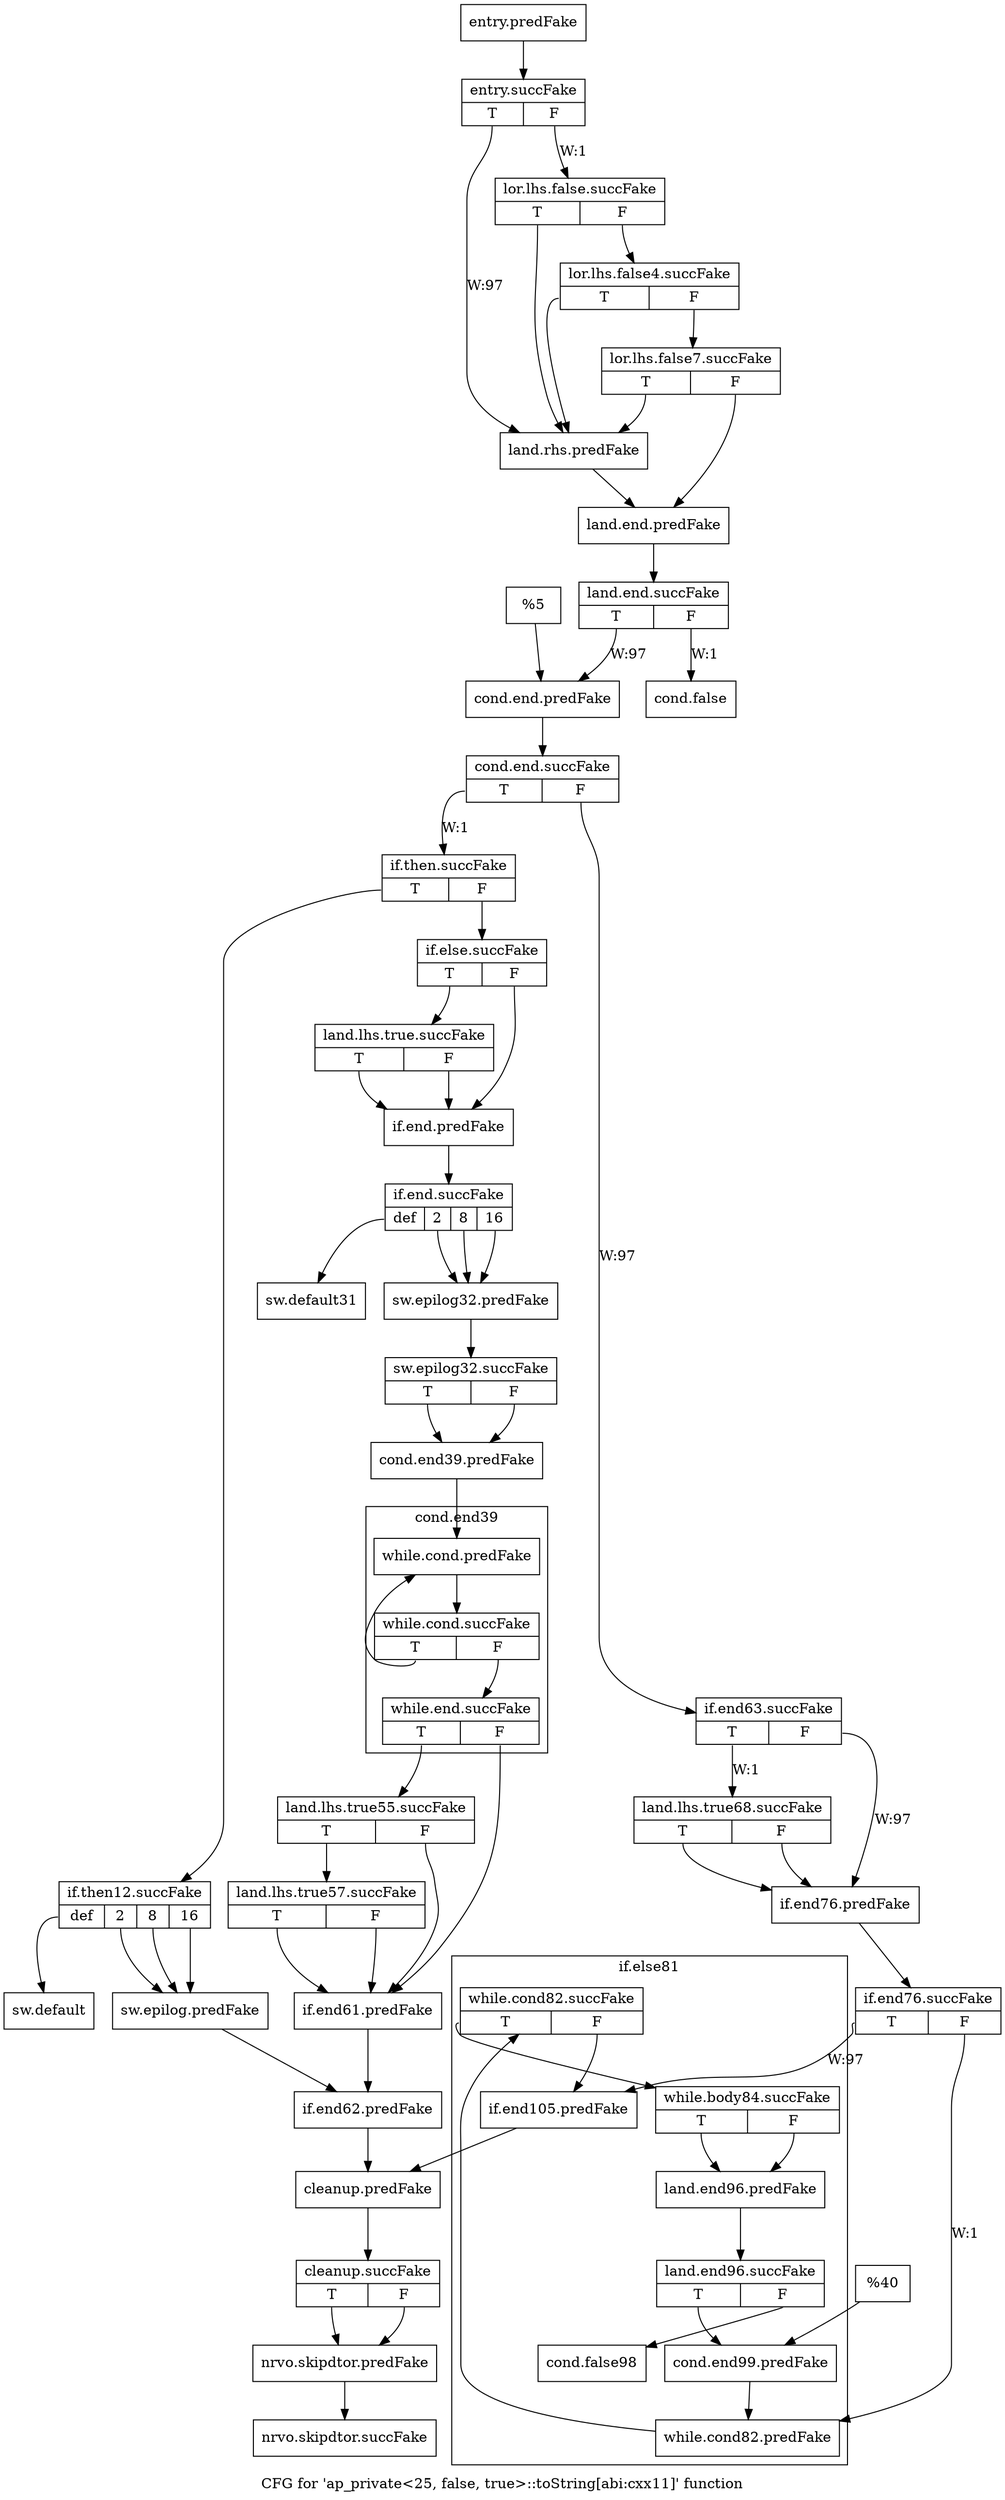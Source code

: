 digraph "CFG for 'ap_private\<25, false, true\>::toString[abi:cxx11]' function" {
	label="CFG for 'ap_private\<25, false, true\>::toString[abi:cxx11]' function";

	Node0x3be8630 [shape=record,filename="",linenumber="",label="{entry.predFake}"];
	Node0x3be8630 -> Node0x3bfad40[ callList="" memoryops="" filename="/tools/Xilinx/Vitis_HLS/2022.1/include/etc/ap_private.h" execusionnum="96"];
	Node0x3bfad40 [shape=record,filename="/tools/Xilinx/Vitis_HLS/2022.1/include/etc/ap_private.h",linenumber="3129",label="{entry.succFake|{<s0>T|<s1>F}}"];
	Node0x3bfad40:s0 -> Node0x3b65a80[label="W:97"];
	Node0x3bfad40:s1 -> Node0x3e90730[label="W:1" callList="" memoryops="" filename="/tools/Xilinx/Vitis_HLS/2022.1/include/etc/ap_private.h" execusionnum="0"];
	Node0x3e90730 [shape=record,filename="/tools/Xilinx/Vitis_HLS/2022.1/include/etc/ap_private.h",linenumber="3129",label="{lor.lhs.false.succFake|{<s0>T|<s1>F}}"];
	Node0x3e90730:s0 -> Node0x3b65a80;
	Node0x3e90730:s1 -> Node0x3e90e30[ callList="" memoryops="" filename="/tools/Xilinx/Vitis_HLS/2022.1/include/etc/ap_private.h" execusionnum="0"];
	Node0x3e90e30 [shape=record,filename="/tools/Xilinx/Vitis_HLS/2022.1/include/etc/ap_private.h",linenumber="3129",label="{lor.lhs.false4.succFake|{<s0>T|<s1>F}}"];
	Node0x3e90e30:s0 -> Node0x3b65a80;
	Node0x3e90e30:s1 -> Node0x3e90eb0[ callList="" memoryops="" filename="/tools/Xilinx/Vitis_HLS/2022.1/include/etc/ap_private.h" execusionnum="0"];
	Node0x3e90eb0 [shape=record,filename="/tools/Xilinx/Vitis_HLS/2022.1/include/etc/ap_private.h",linenumber="3129",label="{lor.lhs.false7.succFake|{<s0>T|<s1>F}}"];
	Node0x3e90eb0:s0 -> Node0x3b65a80;
	Node0x3e90eb0:s1 -> Node0x3b65ad0;
	Node0x3b65a80 [shape=record,filename="",linenumber="",label="{land.rhs.predFake}"];
	Node0x3b65a80 -> Node0x3b65ad0[ callList="" memoryops="" filename="" execusionnum="96"];
	Node0x3b65ad0 [shape=record,filename="/tools/Xilinx/Vitis_HLS/2022.1/include/etc/ap_private.h",linenumber="3129",label="{land.end.predFake}"];
	Node0x3b65ad0 -> Node0x3e91120[ callList="" memoryops="" filename="/tools/Xilinx/Vitis_HLS/2022.1/include/etc/ap_private.h" execusionnum="96"];
	Node0x3e91120 [shape=record,filename="/tools/Xilinx/Vitis_HLS/2022.1/include/etc/ap_private.h",linenumber="3129",label="{land.end.succFake|{<s0>T|<s1>F}}"];
	Node0x3e91120:s0 -> Node0x3b65c10[label="W:97" callList="" memoryops="" filename="/tools/Xilinx/Vitis_HLS/2022.1/include/etc/ap_private.h" execusionnum="96"];
	Node0x3e91120:s1 -> Node0x3b65b70[label="W:1"];
	Node0x3b65b70 [shape=record,filename="/tools/Xilinx/Vitis_HLS/2022.1/include/etc/ap_private.h",linenumber="3129",label="{cond.false}"];
	Node0x3b65bc0 [shape=record,filename="/tools/Xilinx/Vitis_HLS/2022.1/include/etc/ap_private.h",linenumber="3129",label="{%5}"];
	Node0x3b65bc0 -> Node0x3b65c10;
	Node0x3b65c10 [shape=record,filename="/tools/Xilinx/Vitis_HLS/2022.1/include/etc/ap_private.h",linenumber="3133",label="{cond.end.predFake}"];
	Node0x3b65c10 -> Node0x3e912e0[ callList="" memoryops="" filename="/tools/Xilinx/Vitis_HLS/2022.1/include/etc/ap_private.h" execusionnum="96"];
	Node0x3e912e0 [shape=record,filename="/tools/Xilinx/Vitis_HLS/2022.1/include/etc/ap_private.h",linenumber="3134",label="{cond.end.succFake|{<s0>T|<s1>F}}"];
	Node0x3e912e0:s0 -> Node0x3e913f0[label="W:1" callList="" memoryops="" filename="/tools/Xilinx/Vitis_HLS/2022.1/include/etc/ap_private.h" execusionnum="0"];
	Node0x3e912e0:s1 -> Node0x3e922e0[label="W:97" callList="" memoryops="" filename="/tools/Xilinx/Vitis_HLS/2022.1/include/etc/ap_private.h" execusionnum="96"];
	Node0x3e913f0 [shape=record,filename="/tools/Xilinx/Vitis_HLS/2022.1/include/etc/ap_private.h",linenumber="3140",label="{if.then.succFake|{<s0>T|<s1>F}}"];
	Node0x3e913f0:s0 -> Node0x3e914d0[ callList="" memoryops="" filename="/tools/Xilinx/Vitis_HLS/2022.1/include/etc/ap_private.h" execusionnum="0"];
	Node0x3e913f0:s1 -> Node0x3e91660[ callList="" memoryops="" filename="/tools/Xilinx/Vitis_HLS/2022.1/include/etc/ap_private.h" execusionnum="0"];
	Node0x3e914d0 [shape=record,filename="/tools/Xilinx/Vitis_HLS/2022.1/include/etc/ap_private.h",linenumber="3143",label="{if.then12.succFake|{<s0>def|<s1>2|<s2>8|<s3>16}}"];
	Node0x3e914d0:s0 -> Node0x3b65df0;
	Node0x3e914d0:s1 -> Node0x3b65e40[ callList="" memoryops="" filename="/tools/Xilinx/Vitis_HLS/2022.1/include/etc/ap_private.h" execusionnum="0"];
	Node0x3e914d0:s2 -> Node0x3b65e40[ callList="" memoryops="" filename="/tools/Xilinx/Vitis_HLS/2022.1/include/etc/ap_private.h" execusionnum="0"];
	Node0x3e914d0:s3 -> Node0x3b65e40[ callList="" memoryops="" filename="/tools/Xilinx/Vitis_HLS/2022.1/include/etc/ap_private.h" execusionnum="0"];
	Node0x3b65df0 [shape=record,filename="/tools/Xilinx/Vitis_HLS/2022.1/include/etc/ap_private.h",linenumber="3154",label="{sw.default}"];
	Node0x3b65e40 [shape=record,filename="/tools/Xilinx/Vitis_HLS/2022.1/include/etc/ap_private.h",linenumber="3156",label="{sw.epilog.predFake}"];
	Node0x3b65e40 -> Node0x3b66480[ callList="" memoryops="" filename="/tools/Xilinx/Vitis_HLS/2022.1/include/etc/ap_private.h" execusionnum="0"];
	Node0x3e91660 [shape=record,filename="/tools/Xilinx/Vitis_HLS/2022.1/include/etc/ap_private.h",linenumber="3160",label="{if.else.succFake|{<s0>T|<s1>F}}"];
	Node0x3e91660:s0 -> Node0x3e91770[ callList="" memoryops="" filename="/tools/Xilinx/Vitis_HLS/2022.1/include/etc/ap_private.h" execusionnum="0"];
	Node0x3e91660:s1 -> Node0x3b65f80;
	Node0x3e91770 [shape=record,filename="/tools/Xilinx/Vitis_HLS/2022.1/include/etc/ap_private.h",linenumber="3160",label="{land.lhs.true.succFake|{<s0>T|<s1>F}}"];
	Node0x3e91770:s0 -> Node0x3b65f80[ callList="" memoryops="" filename="/tools/Xilinx/Vitis_HLS/2022.1/include/etc/ap_private.h" execusionnum="0"];
	Node0x3e91770:s1 -> Node0x3b65f80;
	Node0x3b65f80 [shape=record,filename="/tools/Xilinx/Vitis_HLS/2022.1/include/etc/ap_private.h",linenumber="3170",label="{if.end.predFake}"];
	Node0x3b65f80 -> Node0x3e91930[ callList="" memoryops="" filename="/tools/Xilinx/Vitis_HLS/2022.1/include/etc/ap_private.h" execusionnum="0"];
	Node0x3e91930 [shape=record,filename="/tools/Xilinx/Vitis_HLS/2022.1/include/etc/ap_private.h",linenumber="3170",label="{if.end.succFake|{<s0>def|<s1>2|<s2>8|<s3>16}}"];
	Node0x3e91930:s0 -> Node0x3b660c0;
	Node0x3e91930:s1 -> Node0x3b66110[ callList="" memoryops="" filename="/tools/Xilinx/Vitis_HLS/2022.1/include/etc/ap_private.h" execusionnum="0"];
	Node0x3e91930:s2 -> Node0x3b66110[ callList="" memoryops="" filename="/tools/Xilinx/Vitis_HLS/2022.1/include/etc/ap_private.h" execusionnum="0"];
	Node0x3e91930:s3 -> Node0x3b66110[ callList="" memoryops="" filename="/tools/Xilinx/Vitis_HLS/2022.1/include/etc/ap_private.h" execusionnum="0"];
	Node0x3b660c0 [shape=record,filename="/tools/Xilinx/Vitis_HLS/2022.1/include/etc/ap_private.h",linenumber="3181",label="{sw.default31}"];
	Node0x3b66110 [shape=record,filename="/tools/Xilinx/Vitis_HLS/2022.1/include/etc/ap_private.h",linenumber="3183",label="{sw.epilog32.predFake}"];
	Node0x3b66110 -> Node0x3e91ac0[ callList="" memoryops="" filename="/tools/Xilinx/Vitis_HLS/2022.1/include/etc/ap_private.h" execusionnum="0"];
	Node0x3e91ac0 [shape=record,filename="/tools/Xilinx/Vitis_HLS/2022.1/include/etc/ap_private.h",linenumber="3186",label="{sw.epilog32.succFake|{<s0>T|<s1>F}}"];
	Node0x3e91ac0:s0 -> Node0x3b66200[ callList="" memoryops="" filename="/tools/Xilinx/Vitis_HLS/2022.1/include/etc/ap_private.h" execusionnum="0"];
	Node0x3e91ac0:s1 -> Node0x3b66200[ callList="" memoryops="" filename="/tools/Xilinx/Vitis_HLS/2022.1/include/etc/ap_private.h" execusionnum="0"];
	Node0x3b66200 [shape=record,filename="/tools/Xilinx/Vitis_HLS/2022.1/include/etc/ap_private.h",linenumber="3186",label="{cond.end39.predFake}"];
	Node0x3b66200 -> Node0x3b66250[ callList="" memoryops="" filename="/tools/Xilinx/Vitis_HLS/2022.1/include/etc/ap_private.h" execusionnum="0"];
	Node0x3e91ea0 [shape=record,filename="/tools/Xilinx/Vitis_HLS/2022.1/include/etc/ap_private.h",linenumber="3199",label="{while.end.succFake|{<s0>T|<s1>F}}"];
	Node0x3e91ea0:s0 -> Node0x3e91f80[ callList="" memoryops="" filename="/tools/Xilinx/Vitis_HLS/2022.1/include/etc/ap_private.h" execusionnum="0"];
	Node0x3e91ea0:s1 -> Node0x3b66430;
	Node0x3e91f80 [shape=record,filename="/tools/Xilinx/Vitis_HLS/2022.1/include/etc/ap_private.h",linenumber="3199",label="{land.lhs.true55.succFake|{<s0>T|<s1>F}}"];
	Node0x3e91f80:s0 -> Node0x3e92060[ callList="" memoryops="" filename="/tools/Xilinx/Vitis_HLS/2022.1/include/etc/ap_private.h" execusionnum="0"];
	Node0x3e91f80:s1 -> Node0x3b66430;
	Node0x3e92060 [shape=record,filename="/tools/Xilinx/Vitis_HLS/2022.1/include/etc/ap_private.h",linenumber="3199",label="{land.lhs.true57.succFake|{<s0>T|<s1>F}}"];
	Node0x3e92060:s0 -> Node0x3b66430[ callList="" memoryops="_ZZNK10ap_privateILi25ELb0ELb1EE8toStringB5cxx11EhbE6digits_read:3200" filename="/tools/Xilinx/Vitis_HLS/2022.1/include/etc/ap_private.h" execusionnum="0"];
	Node0x3e92060:s1 -> Node0x3b66430;
	Node0x3b66430 [shape=record,filename="",linenumber="",label="{if.end61.predFake}"];
	Node0x3b66430 -> Node0x3b66480[ callList="" memoryops="" filename="" execusionnum="0"];
	Node0x3b66480 [shape=record,filename="/tools/Xilinx/Vitis_HLS/2022.1/include/etc/ap_private.h",linenumber="3202",label="{if.end62.predFake}"];
	Node0x3b66480 -> Node0x3b669d0[ callList="" memoryops="" filename="/tools/Xilinx/Vitis_HLS/2022.1/include/etc/ap_private.h" execusionnum="0"];
	Node0x3e922e0 [shape=record,filename="/tools/Xilinx/Vitis_HLS/2022.1/include/etc/ap_private.h",linenumber="3209",label="{if.end63.succFake|{<s0>T|<s1>F}}"];
	Node0x3e922e0:s0 -> Node0x3e923f0[label="W:1" callList="" memoryops="" filename="/tools/Xilinx/Vitis_HLS/2022.1/include/etc/ap_private.h" execusionnum="0"];
	Node0x3e922e0:s1 -> Node0x3b665c0[label="W:97"];
	Node0x3e923f0 [shape=record,filename="/tools/Xilinx/Vitis_HLS/2022.1/include/etc/ap_private.h",linenumber="3209",label="{land.lhs.true68.succFake|{<s0>T|<s1>F}}"];
	Node0x3e923f0:s0 -> Node0x3b665c0[ callList="" memoryops="" filename="/tools/Xilinx/Vitis_HLS/2022.1/include/etc/ap_private.h" execusionnum="0"];
	Node0x3e923f0:s1 -> Node0x3b665c0;
	Node0x3b665c0 [shape=record,filename="/tools/Xilinx/Vitis_HLS/2022.1/include/etc/ap_private.h",linenumber="3218",label="{if.end76.predFake}"];
	Node0x3b665c0 -> Node0x3e92580[ callList="" memoryops="" filename="/tools/Xilinx/Vitis_HLS/2022.1/include/etc/ap_private.h" execusionnum="96"];
	Node0x3e92580 [shape=record,filename="/tools/Xilinx/Vitis_HLS/2022.1/include/etc/ap_private.h",linenumber="3218",label="{if.end76.succFake|{<s0>T|<s1>F}}"];
	Node0x3e92580:s0 -> Node0x3b66980[label="W:97" callList="" memoryops="" filename="/tools/Xilinx/Vitis_HLS/2022.1/include/etc/ap_private.h" execusionnum="96"];
	Node0x3e92580:s1 -> Node0x3b666b0[label="W:1" callList="" memoryops="" filename="/tools/Xilinx/Vitis_HLS/2022.1/include/etc/ap_private.h" execusionnum="0"];
	Node0x3b66840 [shape=record,filename="/tools/Xilinx/Vitis_HLS/2022.1/include/etc/ap_private.h",linenumber="3225",label="{cond.false98}"];
	Node0x3b66890 [shape=record,filename="/tools/Xilinx/Vitis_HLS/2022.1/include/etc/ap_private.h",linenumber="3225",label="{%40}"];
	Node0x3b66890 -> Node0x3b668e0;
	Node0x3b66980 [shape=record,filename="/tools/Xilinx/Vitis_HLS/2022.1/include/etc/ap_private.h",linenumber="3229",label="{if.end105.predFake}"];
	Node0x3b66980 -> Node0x3b669d0[ callList="" memoryops="" filename="/tools/Xilinx/Vitis_HLS/2022.1/include/etc/ap_private.h" execusionnum="0"];
	Node0x3b669d0 [shape=record,filename="/tools/Xilinx/Vitis_HLS/2022.1/include/etc/ap_private.h",linenumber="3231",label="{cleanup.predFake}"];
	Node0x3b669d0 -> Node0x3bfa9c0[ callList="" memoryops="" filename="/tools/Xilinx/Vitis_HLS/2022.1/include/etc/ap_private.h" execusionnum="0"];
	Node0x3bfa9c0 [shape=record,filename="/tools/Xilinx/Vitis_HLS/2022.1/include/etc/ap_private.h",linenumber="3231",label="{cleanup.succFake|{<s0>T|<s1>F}}"];
	Node0x3bfa9c0:s0 -> Node0x3b66a70;
	Node0x3bfa9c0:s1 -> Node0x3b66a70[ callList="" memoryops="" filename="/tools/Xilinx/Vitis_HLS/2022.1/include/etc/ap_private.h" execusionnum="0"];
	Node0x3b66a70 [shape=record,filename="/tools/Xilinx/Vitis_HLS/2022.1/include/etc/ap_private.h",linenumber="3231",label="{nrvo.skipdtor.predFake}"];
	Node0x3b66a70 -> Node0x3bfab50[ callList="" memoryops="" filename="/tools/Xilinx/Vitis_HLS/2022.1/include/etc/ap_private.h" execusionnum="0"];
	Node0x3bfab50 [shape=record,filename="/tools/Xilinx/Vitis_HLS/2022.1/include/etc/ap_private.h",linenumber="3231",label="{nrvo.skipdtor.succFake}"];
subgraph cluster_0 {
	label="cond.end39";
	tripcount="0";
	invocationtime="-1";

	Node0x3b66250 [shape=record,filename="/tools/Xilinx/Vitis_HLS/2022.1/include/etc/ap_private.h",linenumber="3191",label="{while.cond.predFake}"];
	Node0x3b66250 -> Node0x3e91d90[ callList="" memoryops="" filename="/tools/Xilinx/Vitis_HLS/2022.1/include/etc/ap_private.h" execusionnum="0"];
	Node0x3e91d90 [shape=record,filename="/tools/Xilinx/Vitis_HLS/2022.1/include/etc/ap_private.h",linenumber="3191",label="{while.cond.succFake|{<s0>T|<s1>F}}"];
	Node0x3e91d90:s0 -> Node0x3b66250[ callList="" memoryops="_ZZNK10ap_privateILi25ELb0ELb1EE8toStringB5cxx11EhbE6digits_read:3193" filename="/tools/Xilinx/Vitis_HLS/2022.1/include/etc/ap_private.h" execusionnum="0"];
	Node0x3e91d90:s1 -> Node0x3e91ea0[ callList="" memoryops="" filename="/tools/Xilinx/Vitis_HLS/2022.1/include/etc/ap_private.h" execusionnum="0"];
}
subgraph cluster_1 {
	label="if.else81";
	tripcount="0";
	invocationtime="1";

	Node0x3b666b0 [shape=record,filename="/tools/Xilinx/Vitis_HLS/2022.1/include/etc/ap_private.h",linenumber="3221",label="{while.cond82.predFake}"];
	Node0x3b666b0 -> Node0x3bfa3a0[ callList="" memoryops="" filename="/tools/Xilinx/Vitis_HLS/2022.1/include/etc/ap_private.h" execusionnum="0"];
	Node0x3b667a0 [shape=record,filename="/tools/Xilinx/Vitis_HLS/2022.1/include/etc/ap_private.h",linenumber="3225",label="{land.end96.predFake}"];
	Node0x3b667a0 -> Node0x3bfa610[ callList="" memoryops="" filename="/tools/Xilinx/Vitis_HLS/2022.1/include/etc/ap_private.h" execusionnum="0"];
	Node0x3b668e0 [shape=record,filename="/tools/Xilinx/Vitis_HLS/2022.1/include/etc/ap_private.h",linenumber="3226",label="{cond.end99.predFake}"];
	Node0x3b668e0 -> Node0x3b666b0[ callList="" memoryops="_ZZNK10ap_privateILi25ELb0ELb1EE8toStringB5cxx11EhbE6digits_read:3226" filename="/tools/Xilinx/Vitis_HLS/2022.1/include/etc/ap_private.h" execusionnum="0"];
	Node0x3bfa3a0 [shape=record,filename="/tools/Xilinx/Vitis_HLS/2022.1/include/etc/ap_private.h",linenumber="3221",label="{while.cond82.succFake|{<s0>T|<s1>F}}"];
	Node0x3bfa3a0:s0 -> Node0x3bfa480[ callList="" memoryops="" filename="/tools/Xilinx/Vitis_HLS/2022.1/include/etc/ap_private.h" execusionnum="0"];
	Node0x3bfa3a0:s1 -> Node0x3b66980[ callList="" memoryops="" filename="" execusionnum="0"];
	Node0x3bfa480 [shape=record,filename="/tools/Xilinx/Vitis_HLS/2022.1/include/etc/ap_private.h",linenumber="3225",label="{while.body84.succFake|{<s0>T|<s1>F}}"];
	Node0x3bfa480:s0 -> Node0x3b667a0[ callList="" memoryops="" filename="" execusionnum="0"];
	Node0x3bfa480:s1 -> Node0x3b667a0;
	Node0x3bfa610 [shape=record,filename="/tools/Xilinx/Vitis_HLS/2022.1/include/etc/ap_private.h",linenumber="3225",label="{land.end96.succFake|{<s0>T|<s1>F}}"];
	Node0x3bfa610:s0 -> Node0x3b668e0[ callList="" memoryops="" filename="/tools/Xilinx/Vitis_HLS/2022.1/include/etc/ap_private.h" execusionnum="0"];
	Node0x3bfa610:s1 -> Node0x3b66840;
}
}
